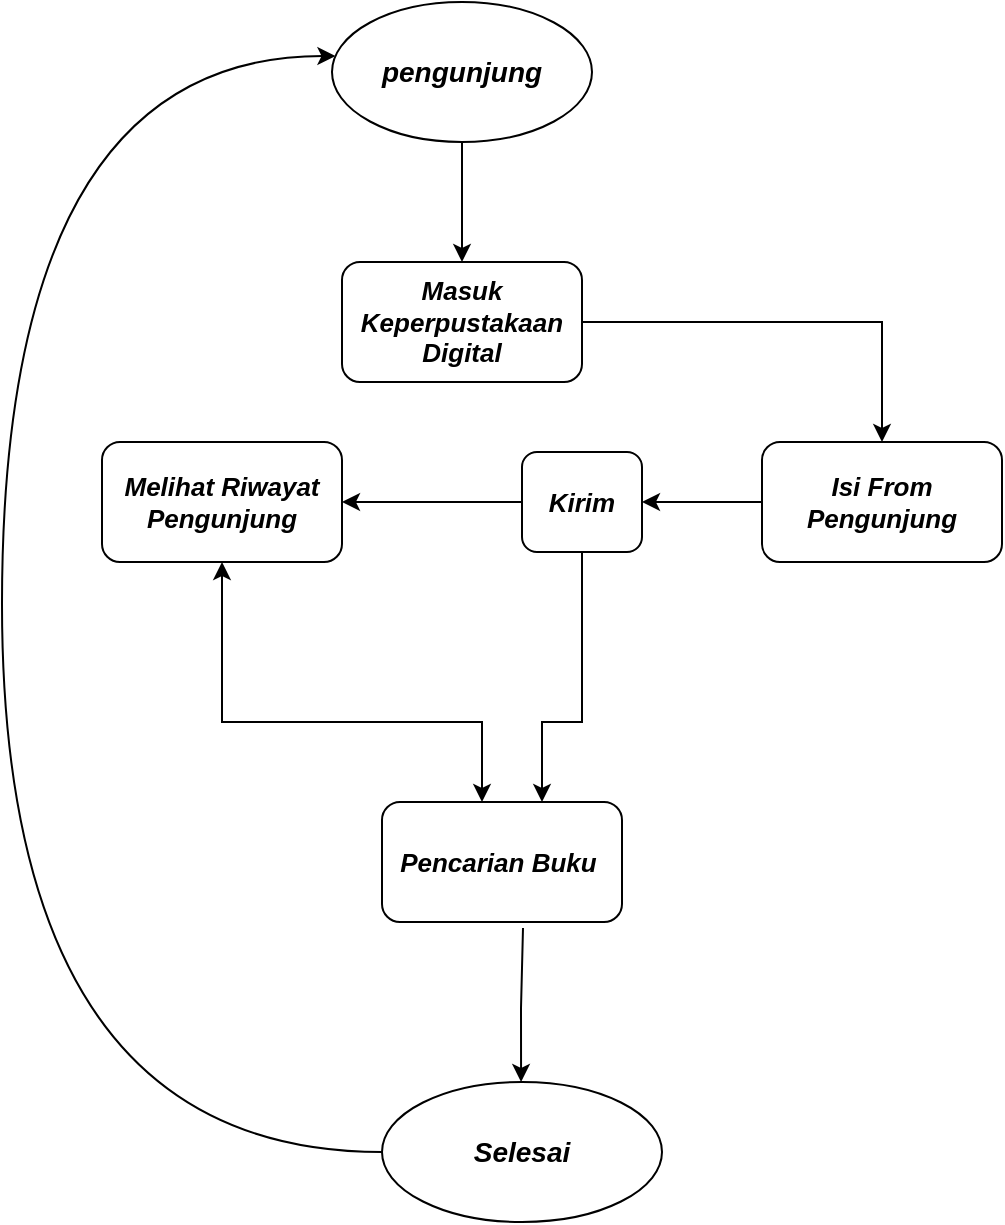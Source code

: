 <mxfile version="23.0.0" type="github">
  <diagram name="Halaman-1" id="Cq5LC0TPIV8pmdwwI8M8">
    <mxGraphModel dx="1114" dy="600" grid="1" gridSize="10" guides="1" tooltips="1" connect="1" arrows="1" fold="1" page="1" pageScale="1" pageWidth="827" pageHeight="1169" math="0" shadow="0">
      <root>
        <mxCell id="0" />
        <mxCell id="1" parent="0" />
        <mxCell id="ZDK320ELRadVrNFB7428-1" value="&lt;b&gt;&lt;i&gt;&lt;font style=&quot;font-size: 14px;&quot;&gt;pengunjung&lt;/font&gt;&lt;/i&gt;&lt;/b&gt;" style="ellipse;whiteSpace=wrap;html=1;" vertex="1" parent="1">
          <mxGeometry x="385" y="10" width="130" height="70" as="geometry" />
        </mxCell>
        <mxCell id="ZDK320ELRadVrNFB7428-5" value="" style="edgeStyle=orthogonalEdgeStyle;rounded=0;orthogonalLoop=1;jettySize=auto;html=1;exitX=0;exitY=0.5;exitDx=0;exitDy=0;" edge="1" parent="1" source="ZDK320ELRadVrNFB7428-6" target="ZDK320ELRadVrNFB7428-16">
          <mxGeometry relative="1" as="geometry">
            <mxPoint x="500" y="340" as="targetPoint" />
          </mxGeometry>
        </mxCell>
        <mxCell id="ZDK320ELRadVrNFB7428-7" value="" style="edgeStyle=orthogonalEdgeStyle;rounded=0;orthogonalLoop=1;jettySize=auto;html=1;" edge="1" parent="1" source="ZDK320ELRadVrNFB7428-2" target="ZDK320ELRadVrNFB7428-6">
          <mxGeometry relative="1" as="geometry" />
        </mxCell>
        <mxCell id="ZDK320ELRadVrNFB7428-2" value="&lt;b&gt;&lt;i&gt;&lt;font style=&quot;font-size: 13px;&quot;&gt;Masuk Keperpustakaan Digital&lt;/font&gt;&lt;/i&gt;&lt;/b&gt;" style="rounded=1;whiteSpace=wrap;html=1;" vertex="1" parent="1">
          <mxGeometry x="390" y="140" width="120" height="60" as="geometry" />
        </mxCell>
        <mxCell id="ZDK320ELRadVrNFB7428-3" value="" style="endArrow=classic;html=1;rounded=0;entryX=0.5;entryY=0;entryDx=0;entryDy=0;exitX=0.5;exitY=1;exitDx=0;exitDy=0;" edge="1" parent="1" source="ZDK320ELRadVrNFB7428-1" target="ZDK320ELRadVrNFB7428-2">
          <mxGeometry width="50" height="50" relative="1" as="geometry">
            <mxPoint x="220" y="230" as="sourcePoint" />
            <mxPoint x="270" y="180" as="targetPoint" />
            <Array as="points">
              <mxPoint x="450" y="90" />
            </Array>
          </mxGeometry>
        </mxCell>
        <mxCell id="ZDK320ELRadVrNFB7428-4" value="&lt;font style=&quot;font-size: 13px;&quot;&gt;&lt;b&gt;&lt;i&gt;Melihat Riwayat Pengunjung&lt;/i&gt;&lt;/b&gt;&lt;/font&gt;" style="whiteSpace=wrap;html=1;rounded=1;" vertex="1" parent="1">
          <mxGeometry x="270" y="230" width="120" height="60" as="geometry" />
        </mxCell>
        <mxCell id="ZDK320ELRadVrNFB7428-9" value="" style="edgeStyle=orthogonalEdgeStyle;rounded=0;orthogonalLoop=1;jettySize=auto;html=1;exitX=0.5;exitY=1;exitDx=0;exitDy=0;" edge="1" parent="1" source="ZDK320ELRadVrNFB7428-16" target="ZDK320ELRadVrNFB7428-8">
          <mxGeometry relative="1" as="geometry">
            <Array as="points">
              <mxPoint x="510" y="370" />
              <mxPoint x="490" y="370" />
            </Array>
          </mxGeometry>
        </mxCell>
        <mxCell id="ZDK320ELRadVrNFB7428-6" value="&lt;font style=&quot;font-size: 13px;&quot;&gt;&lt;b&gt;&lt;i&gt;Isi From Pengunjung&lt;/i&gt;&lt;/b&gt;&lt;/font&gt;" style="whiteSpace=wrap;html=1;rounded=1;" vertex="1" parent="1">
          <mxGeometry x="600" y="230" width="120" height="60" as="geometry" />
        </mxCell>
        <mxCell id="ZDK320ELRadVrNFB7428-8" value="&lt;font style=&quot;font-size: 13px;&quot;&gt;&lt;b&gt;&lt;i&gt;Pencarian Buku&amp;nbsp;&lt;/i&gt;&lt;/b&gt;&lt;/font&gt;" style="whiteSpace=wrap;html=1;rounded=1;" vertex="1" parent="1">
          <mxGeometry x="410" y="410" width="120" height="60" as="geometry" />
        </mxCell>
        <mxCell id="ZDK320ELRadVrNFB7428-13" value="&lt;font style=&quot;font-size: 14px;&quot;&gt;&lt;b&gt;&lt;i&gt;Selesai&lt;/i&gt;&lt;/b&gt;&lt;/font&gt;" style="ellipse;whiteSpace=wrap;html=1;rounded=1;" vertex="1" parent="1">
          <mxGeometry x="410" y="550" width="140" height="70" as="geometry" />
        </mxCell>
        <mxCell id="ZDK320ELRadVrNFB7428-16" value="&lt;b&gt;&lt;i&gt;&lt;font style=&quot;font-size: 13px;&quot;&gt;Kirim&lt;/font&gt;&lt;/i&gt;&lt;/b&gt;" style="rounded=1;whiteSpace=wrap;html=1;" vertex="1" parent="1">
          <mxGeometry x="480" y="235" width="60" height="50" as="geometry" />
        </mxCell>
        <mxCell id="ZDK320ELRadVrNFB7428-17" value="" style="endArrow=classic;html=1;rounded=0;entryX=1;entryY=0.5;entryDx=0;entryDy=0;exitX=0;exitY=0.5;exitDx=0;exitDy=0;" edge="1" parent="1" source="ZDK320ELRadVrNFB7428-16" target="ZDK320ELRadVrNFB7428-4">
          <mxGeometry width="50" height="50" relative="1" as="geometry">
            <mxPoint x="450" y="280" as="sourcePoint" />
            <mxPoint x="500" y="230" as="targetPoint" />
          </mxGeometry>
        </mxCell>
        <mxCell id="ZDK320ELRadVrNFB7428-26" value="" style="endArrow=classic;startArrow=classic;html=1;rounded=0;entryX=0.5;entryY=1;entryDx=0;entryDy=0;edgeStyle=orthogonalEdgeStyle;" edge="1" parent="1" source="ZDK320ELRadVrNFB7428-8" target="ZDK320ELRadVrNFB7428-4">
          <mxGeometry width="50" height="50" relative="1" as="geometry">
            <mxPoint x="390" y="560" as="sourcePoint" />
            <mxPoint x="440" y="510" as="targetPoint" />
            <Array as="points">
              <mxPoint x="460" y="370" />
              <mxPoint x="330" y="370" />
            </Array>
          </mxGeometry>
        </mxCell>
        <mxCell id="ZDK320ELRadVrNFB7428-29" value="" style="endArrow=classic;html=1;rounded=0;edgeStyle=orthogonalEdgeStyle;curved=1;exitX=0;exitY=0.5;exitDx=0;exitDy=0;" edge="1" parent="1" source="ZDK320ELRadVrNFB7428-13" target="ZDK320ELRadVrNFB7428-1">
          <mxGeometry width="50" height="50" relative="1" as="geometry">
            <mxPoint x="360.98" y="584.98" as="sourcePoint" />
            <mxPoint x="335" y="37" as="targetPoint" />
            <Array as="points">
              <mxPoint x="220" y="585" />
              <mxPoint x="220" y="37" />
            </Array>
          </mxGeometry>
        </mxCell>
        <mxCell id="ZDK320ELRadVrNFB7428-30" value="" style="endArrow=classic;html=1;rounded=0;entryX=0.386;entryY=-0.043;entryDx=0;entryDy=0;entryPerimeter=0;" edge="1" parent="1">
          <mxGeometry width="50" height="50" relative="1" as="geometry">
            <mxPoint x="480.5" y="473.01" as="sourcePoint" />
            <mxPoint x="479.54" y="550" as="targetPoint" />
            <Array as="points">
              <mxPoint x="479.5" y="513.01" />
            </Array>
          </mxGeometry>
        </mxCell>
      </root>
    </mxGraphModel>
  </diagram>
</mxfile>

